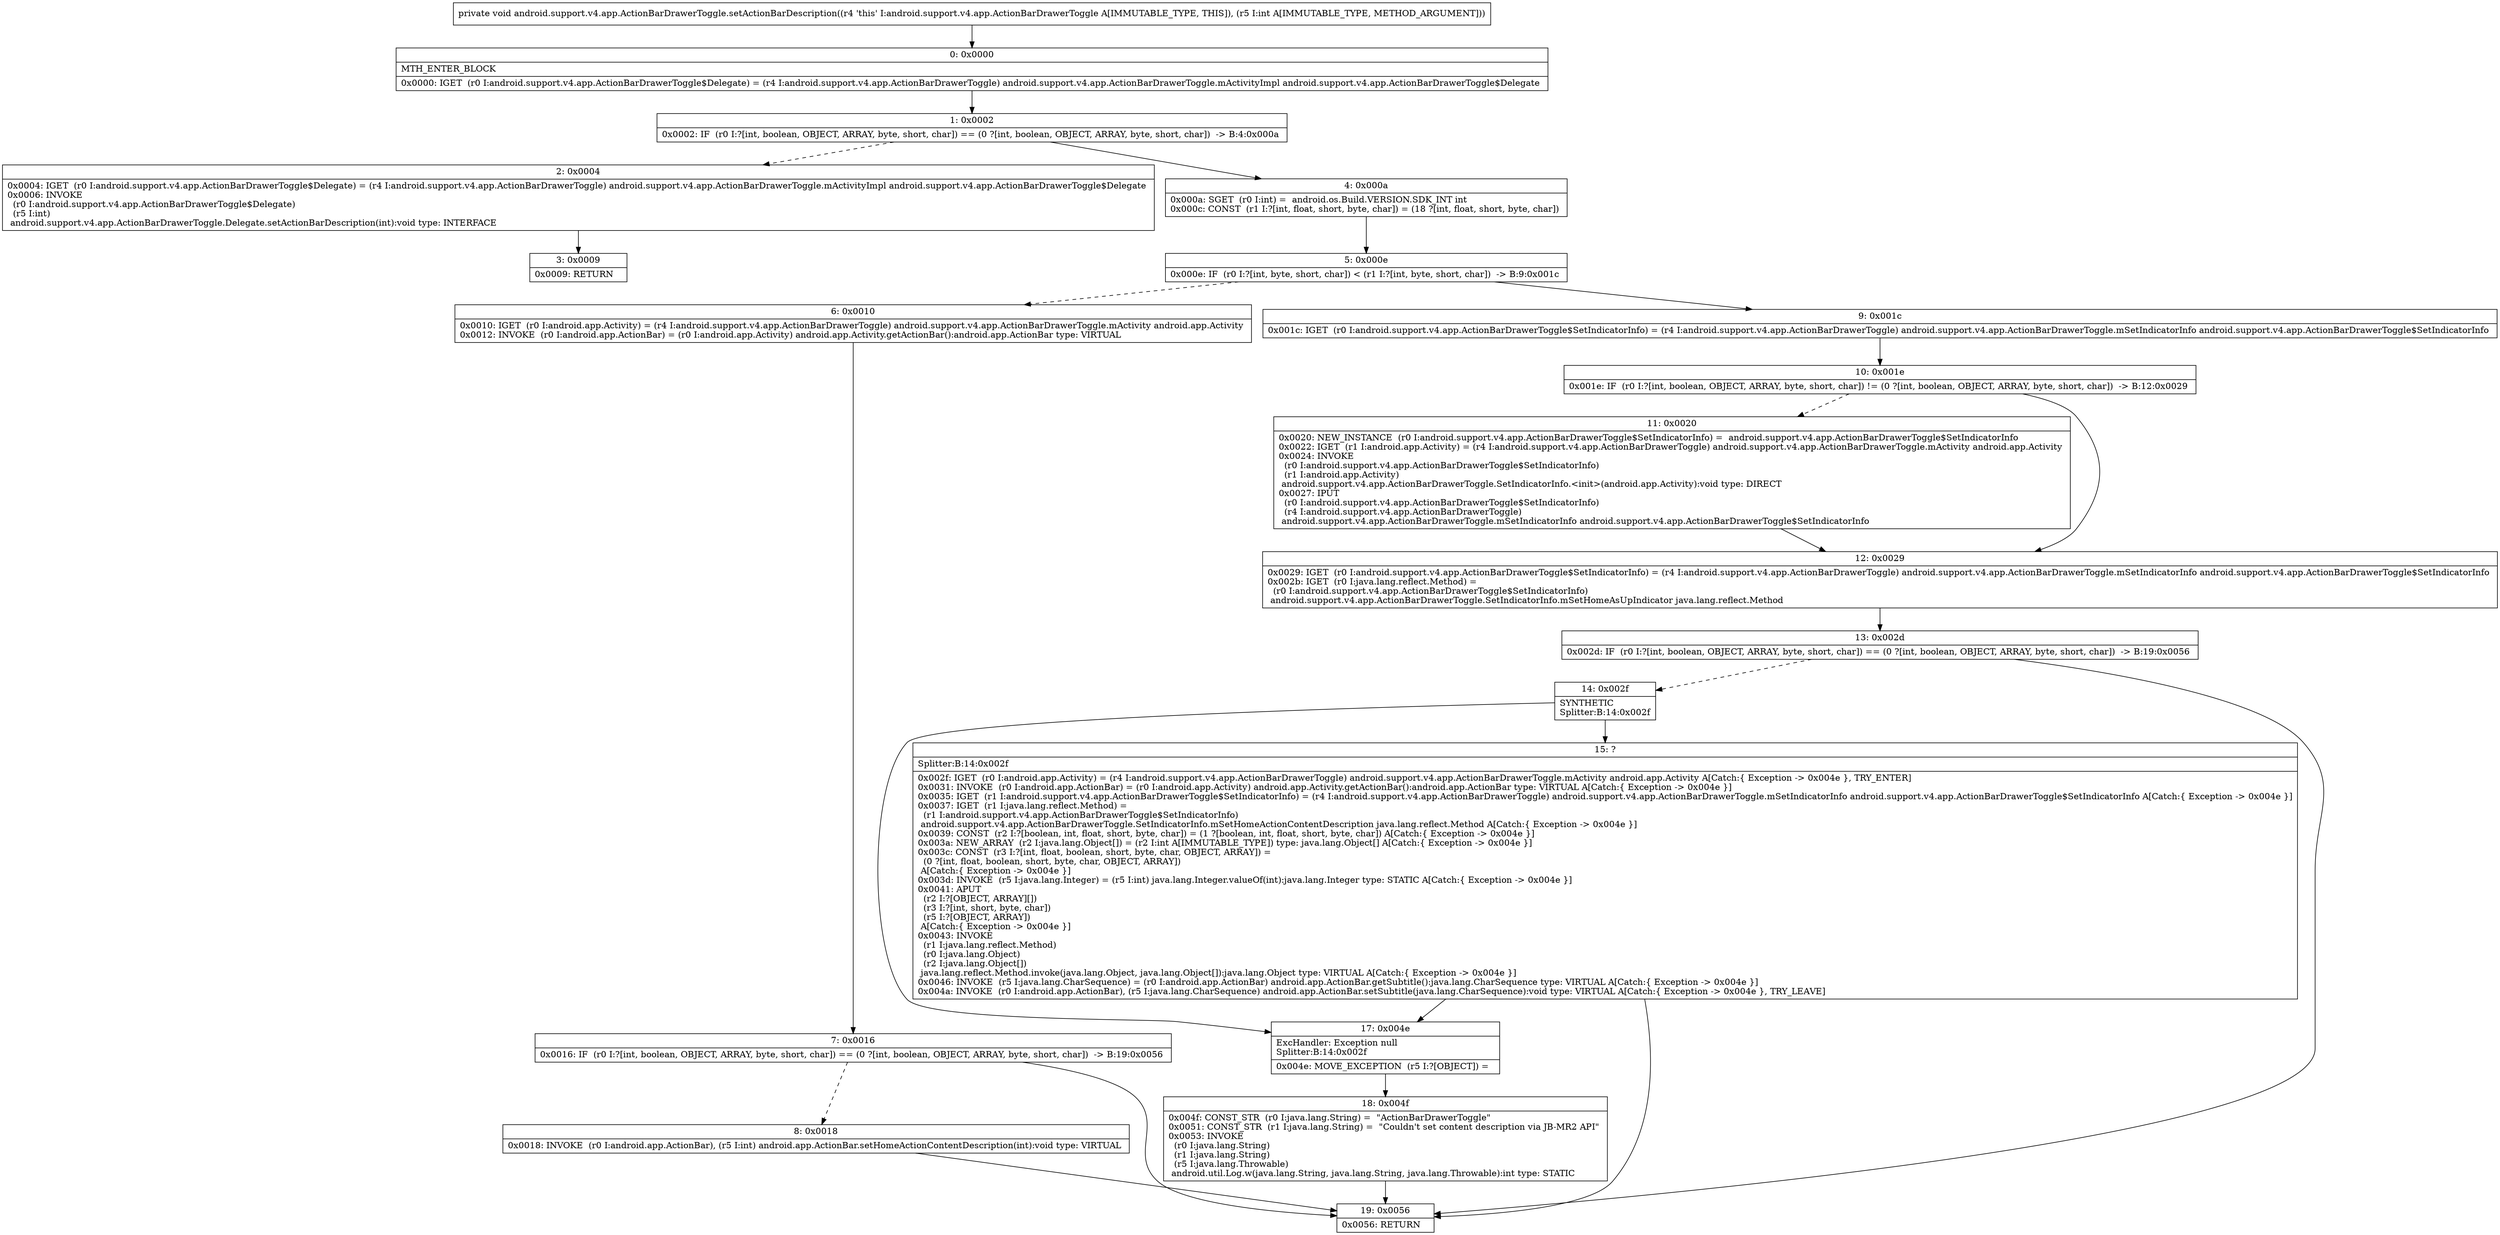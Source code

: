 digraph "CFG forandroid.support.v4.app.ActionBarDrawerToggle.setActionBarDescription(I)V" {
Node_0 [shape=record,label="{0\:\ 0x0000|MTH_ENTER_BLOCK\l|0x0000: IGET  (r0 I:android.support.v4.app.ActionBarDrawerToggle$Delegate) = (r4 I:android.support.v4.app.ActionBarDrawerToggle) android.support.v4.app.ActionBarDrawerToggle.mActivityImpl android.support.v4.app.ActionBarDrawerToggle$Delegate \l}"];
Node_1 [shape=record,label="{1\:\ 0x0002|0x0002: IF  (r0 I:?[int, boolean, OBJECT, ARRAY, byte, short, char]) == (0 ?[int, boolean, OBJECT, ARRAY, byte, short, char])  \-\> B:4:0x000a \l}"];
Node_2 [shape=record,label="{2\:\ 0x0004|0x0004: IGET  (r0 I:android.support.v4.app.ActionBarDrawerToggle$Delegate) = (r4 I:android.support.v4.app.ActionBarDrawerToggle) android.support.v4.app.ActionBarDrawerToggle.mActivityImpl android.support.v4.app.ActionBarDrawerToggle$Delegate \l0x0006: INVOKE  \l  (r0 I:android.support.v4.app.ActionBarDrawerToggle$Delegate)\l  (r5 I:int)\l android.support.v4.app.ActionBarDrawerToggle.Delegate.setActionBarDescription(int):void type: INTERFACE \l}"];
Node_3 [shape=record,label="{3\:\ 0x0009|0x0009: RETURN   \l}"];
Node_4 [shape=record,label="{4\:\ 0x000a|0x000a: SGET  (r0 I:int) =  android.os.Build.VERSION.SDK_INT int \l0x000c: CONST  (r1 I:?[int, float, short, byte, char]) = (18 ?[int, float, short, byte, char]) \l}"];
Node_5 [shape=record,label="{5\:\ 0x000e|0x000e: IF  (r0 I:?[int, byte, short, char]) \< (r1 I:?[int, byte, short, char])  \-\> B:9:0x001c \l}"];
Node_6 [shape=record,label="{6\:\ 0x0010|0x0010: IGET  (r0 I:android.app.Activity) = (r4 I:android.support.v4.app.ActionBarDrawerToggle) android.support.v4.app.ActionBarDrawerToggle.mActivity android.app.Activity \l0x0012: INVOKE  (r0 I:android.app.ActionBar) = (r0 I:android.app.Activity) android.app.Activity.getActionBar():android.app.ActionBar type: VIRTUAL \l}"];
Node_7 [shape=record,label="{7\:\ 0x0016|0x0016: IF  (r0 I:?[int, boolean, OBJECT, ARRAY, byte, short, char]) == (0 ?[int, boolean, OBJECT, ARRAY, byte, short, char])  \-\> B:19:0x0056 \l}"];
Node_8 [shape=record,label="{8\:\ 0x0018|0x0018: INVOKE  (r0 I:android.app.ActionBar), (r5 I:int) android.app.ActionBar.setHomeActionContentDescription(int):void type: VIRTUAL \l}"];
Node_9 [shape=record,label="{9\:\ 0x001c|0x001c: IGET  (r0 I:android.support.v4.app.ActionBarDrawerToggle$SetIndicatorInfo) = (r4 I:android.support.v4.app.ActionBarDrawerToggle) android.support.v4.app.ActionBarDrawerToggle.mSetIndicatorInfo android.support.v4.app.ActionBarDrawerToggle$SetIndicatorInfo \l}"];
Node_10 [shape=record,label="{10\:\ 0x001e|0x001e: IF  (r0 I:?[int, boolean, OBJECT, ARRAY, byte, short, char]) != (0 ?[int, boolean, OBJECT, ARRAY, byte, short, char])  \-\> B:12:0x0029 \l}"];
Node_11 [shape=record,label="{11\:\ 0x0020|0x0020: NEW_INSTANCE  (r0 I:android.support.v4.app.ActionBarDrawerToggle$SetIndicatorInfo) =  android.support.v4.app.ActionBarDrawerToggle$SetIndicatorInfo \l0x0022: IGET  (r1 I:android.app.Activity) = (r4 I:android.support.v4.app.ActionBarDrawerToggle) android.support.v4.app.ActionBarDrawerToggle.mActivity android.app.Activity \l0x0024: INVOKE  \l  (r0 I:android.support.v4.app.ActionBarDrawerToggle$SetIndicatorInfo)\l  (r1 I:android.app.Activity)\l android.support.v4.app.ActionBarDrawerToggle.SetIndicatorInfo.\<init\>(android.app.Activity):void type: DIRECT \l0x0027: IPUT  \l  (r0 I:android.support.v4.app.ActionBarDrawerToggle$SetIndicatorInfo)\l  (r4 I:android.support.v4.app.ActionBarDrawerToggle)\l android.support.v4.app.ActionBarDrawerToggle.mSetIndicatorInfo android.support.v4.app.ActionBarDrawerToggle$SetIndicatorInfo \l}"];
Node_12 [shape=record,label="{12\:\ 0x0029|0x0029: IGET  (r0 I:android.support.v4.app.ActionBarDrawerToggle$SetIndicatorInfo) = (r4 I:android.support.v4.app.ActionBarDrawerToggle) android.support.v4.app.ActionBarDrawerToggle.mSetIndicatorInfo android.support.v4.app.ActionBarDrawerToggle$SetIndicatorInfo \l0x002b: IGET  (r0 I:java.lang.reflect.Method) = \l  (r0 I:android.support.v4.app.ActionBarDrawerToggle$SetIndicatorInfo)\l android.support.v4.app.ActionBarDrawerToggle.SetIndicatorInfo.mSetHomeAsUpIndicator java.lang.reflect.Method \l}"];
Node_13 [shape=record,label="{13\:\ 0x002d|0x002d: IF  (r0 I:?[int, boolean, OBJECT, ARRAY, byte, short, char]) == (0 ?[int, boolean, OBJECT, ARRAY, byte, short, char])  \-\> B:19:0x0056 \l}"];
Node_14 [shape=record,label="{14\:\ 0x002f|SYNTHETIC\lSplitter:B:14:0x002f\l}"];
Node_15 [shape=record,label="{15\:\ ?|Splitter:B:14:0x002f\l|0x002f: IGET  (r0 I:android.app.Activity) = (r4 I:android.support.v4.app.ActionBarDrawerToggle) android.support.v4.app.ActionBarDrawerToggle.mActivity android.app.Activity A[Catch:\{ Exception \-\> 0x004e \}, TRY_ENTER]\l0x0031: INVOKE  (r0 I:android.app.ActionBar) = (r0 I:android.app.Activity) android.app.Activity.getActionBar():android.app.ActionBar type: VIRTUAL A[Catch:\{ Exception \-\> 0x004e \}]\l0x0035: IGET  (r1 I:android.support.v4.app.ActionBarDrawerToggle$SetIndicatorInfo) = (r4 I:android.support.v4.app.ActionBarDrawerToggle) android.support.v4.app.ActionBarDrawerToggle.mSetIndicatorInfo android.support.v4.app.ActionBarDrawerToggle$SetIndicatorInfo A[Catch:\{ Exception \-\> 0x004e \}]\l0x0037: IGET  (r1 I:java.lang.reflect.Method) = \l  (r1 I:android.support.v4.app.ActionBarDrawerToggle$SetIndicatorInfo)\l android.support.v4.app.ActionBarDrawerToggle.SetIndicatorInfo.mSetHomeActionContentDescription java.lang.reflect.Method A[Catch:\{ Exception \-\> 0x004e \}]\l0x0039: CONST  (r2 I:?[boolean, int, float, short, byte, char]) = (1 ?[boolean, int, float, short, byte, char]) A[Catch:\{ Exception \-\> 0x004e \}]\l0x003a: NEW_ARRAY  (r2 I:java.lang.Object[]) = (r2 I:int A[IMMUTABLE_TYPE]) type: java.lang.Object[] A[Catch:\{ Exception \-\> 0x004e \}]\l0x003c: CONST  (r3 I:?[int, float, boolean, short, byte, char, OBJECT, ARRAY]) = \l  (0 ?[int, float, boolean, short, byte, char, OBJECT, ARRAY])\l A[Catch:\{ Exception \-\> 0x004e \}]\l0x003d: INVOKE  (r5 I:java.lang.Integer) = (r5 I:int) java.lang.Integer.valueOf(int):java.lang.Integer type: STATIC A[Catch:\{ Exception \-\> 0x004e \}]\l0x0041: APUT  \l  (r2 I:?[OBJECT, ARRAY][])\l  (r3 I:?[int, short, byte, char])\l  (r5 I:?[OBJECT, ARRAY])\l A[Catch:\{ Exception \-\> 0x004e \}]\l0x0043: INVOKE  \l  (r1 I:java.lang.reflect.Method)\l  (r0 I:java.lang.Object)\l  (r2 I:java.lang.Object[])\l java.lang.reflect.Method.invoke(java.lang.Object, java.lang.Object[]):java.lang.Object type: VIRTUAL A[Catch:\{ Exception \-\> 0x004e \}]\l0x0046: INVOKE  (r5 I:java.lang.CharSequence) = (r0 I:android.app.ActionBar) android.app.ActionBar.getSubtitle():java.lang.CharSequence type: VIRTUAL A[Catch:\{ Exception \-\> 0x004e \}]\l0x004a: INVOKE  (r0 I:android.app.ActionBar), (r5 I:java.lang.CharSequence) android.app.ActionBar.setSubtitle(java.lang.CharSequence):void type: VIRTUAL A[Catch:\{ Exception \-\> 0x004e \}, TRY_LEAVE]\l}"];
Node_17 [shape=record,label="{17\:\ 0x004e|ExcHandler: Exception null\lSplitter:B:14:0x002f\l|0x004e: MOVE_EXCEPTION  (r5 I:?[OBJECT]) =  \l}"];
Node_18 [shape=record,label="{18\:\ 0x004f|0x004f: CONST_STR  (r0 I:java.lang.String) =  \"ActionBarDrawerToggle\" \l0x0051: CONST_STR  (r1 I:java.lang.String) =  \"Couldn't set content description via JB\-MR2 API\" \l0x0053: INVOKE  \l  (r0 I:java.lang.String)\l  (r1 I:java.lang.String)\l  (r5 I:java.lang.Throwable)\l android.util.Log.w(java.lang.String, java.lang.String, java.lang.Throwable):int type: STATIC \l}"];
Node_19 [shape=record,label="{19\:\ 0x0056|0x0056: RETURN   \l}"];
MethodNode[shape=record,label="{private void android.support.v4.app.ActionBarDrawerToggle.setActionBarDescription((r4 'this' I:android.support.v4.app.ActionBarDrawerToggle A[IMMUTABLE_TYPE, THIS]), (r5 I:int A[IMMUTABLE_TYPE, METHOD_ARGUMENT])) }"];
MethodNode -> Node_0;
Node_0 -> Node_1;
Node_1 -> Node_2[style=dashed];
Node_1 -> Node_4;
Node_2 -> Node_3;
Node_4 -> Node_5;
Node_5 -> Node_6[style=dashed];
Node_5 -> Node_9;
Node_6 -> Node_7;
Node_7 -> Node_8[style=dashed];
Node_7 -> Node_19;
Node_8 -> Node_19;
Node_9 -> Node_10;
Node_10 -> Node_11[style=dashed];
Node_10 -> Node_12;
Node_11 -> Node_12;
Node_12 -> Node_13;
Node_13 -> Node_14[style=dashed];
Node_13 -> Node_19;
Node_14 -> Node_15;
Node_14 -> Node_17;
Node_15 -> Node_17;
Node_15 -> Node_19;
Node_17 -> Node_18;
Node_18 -> Node_19;
}


